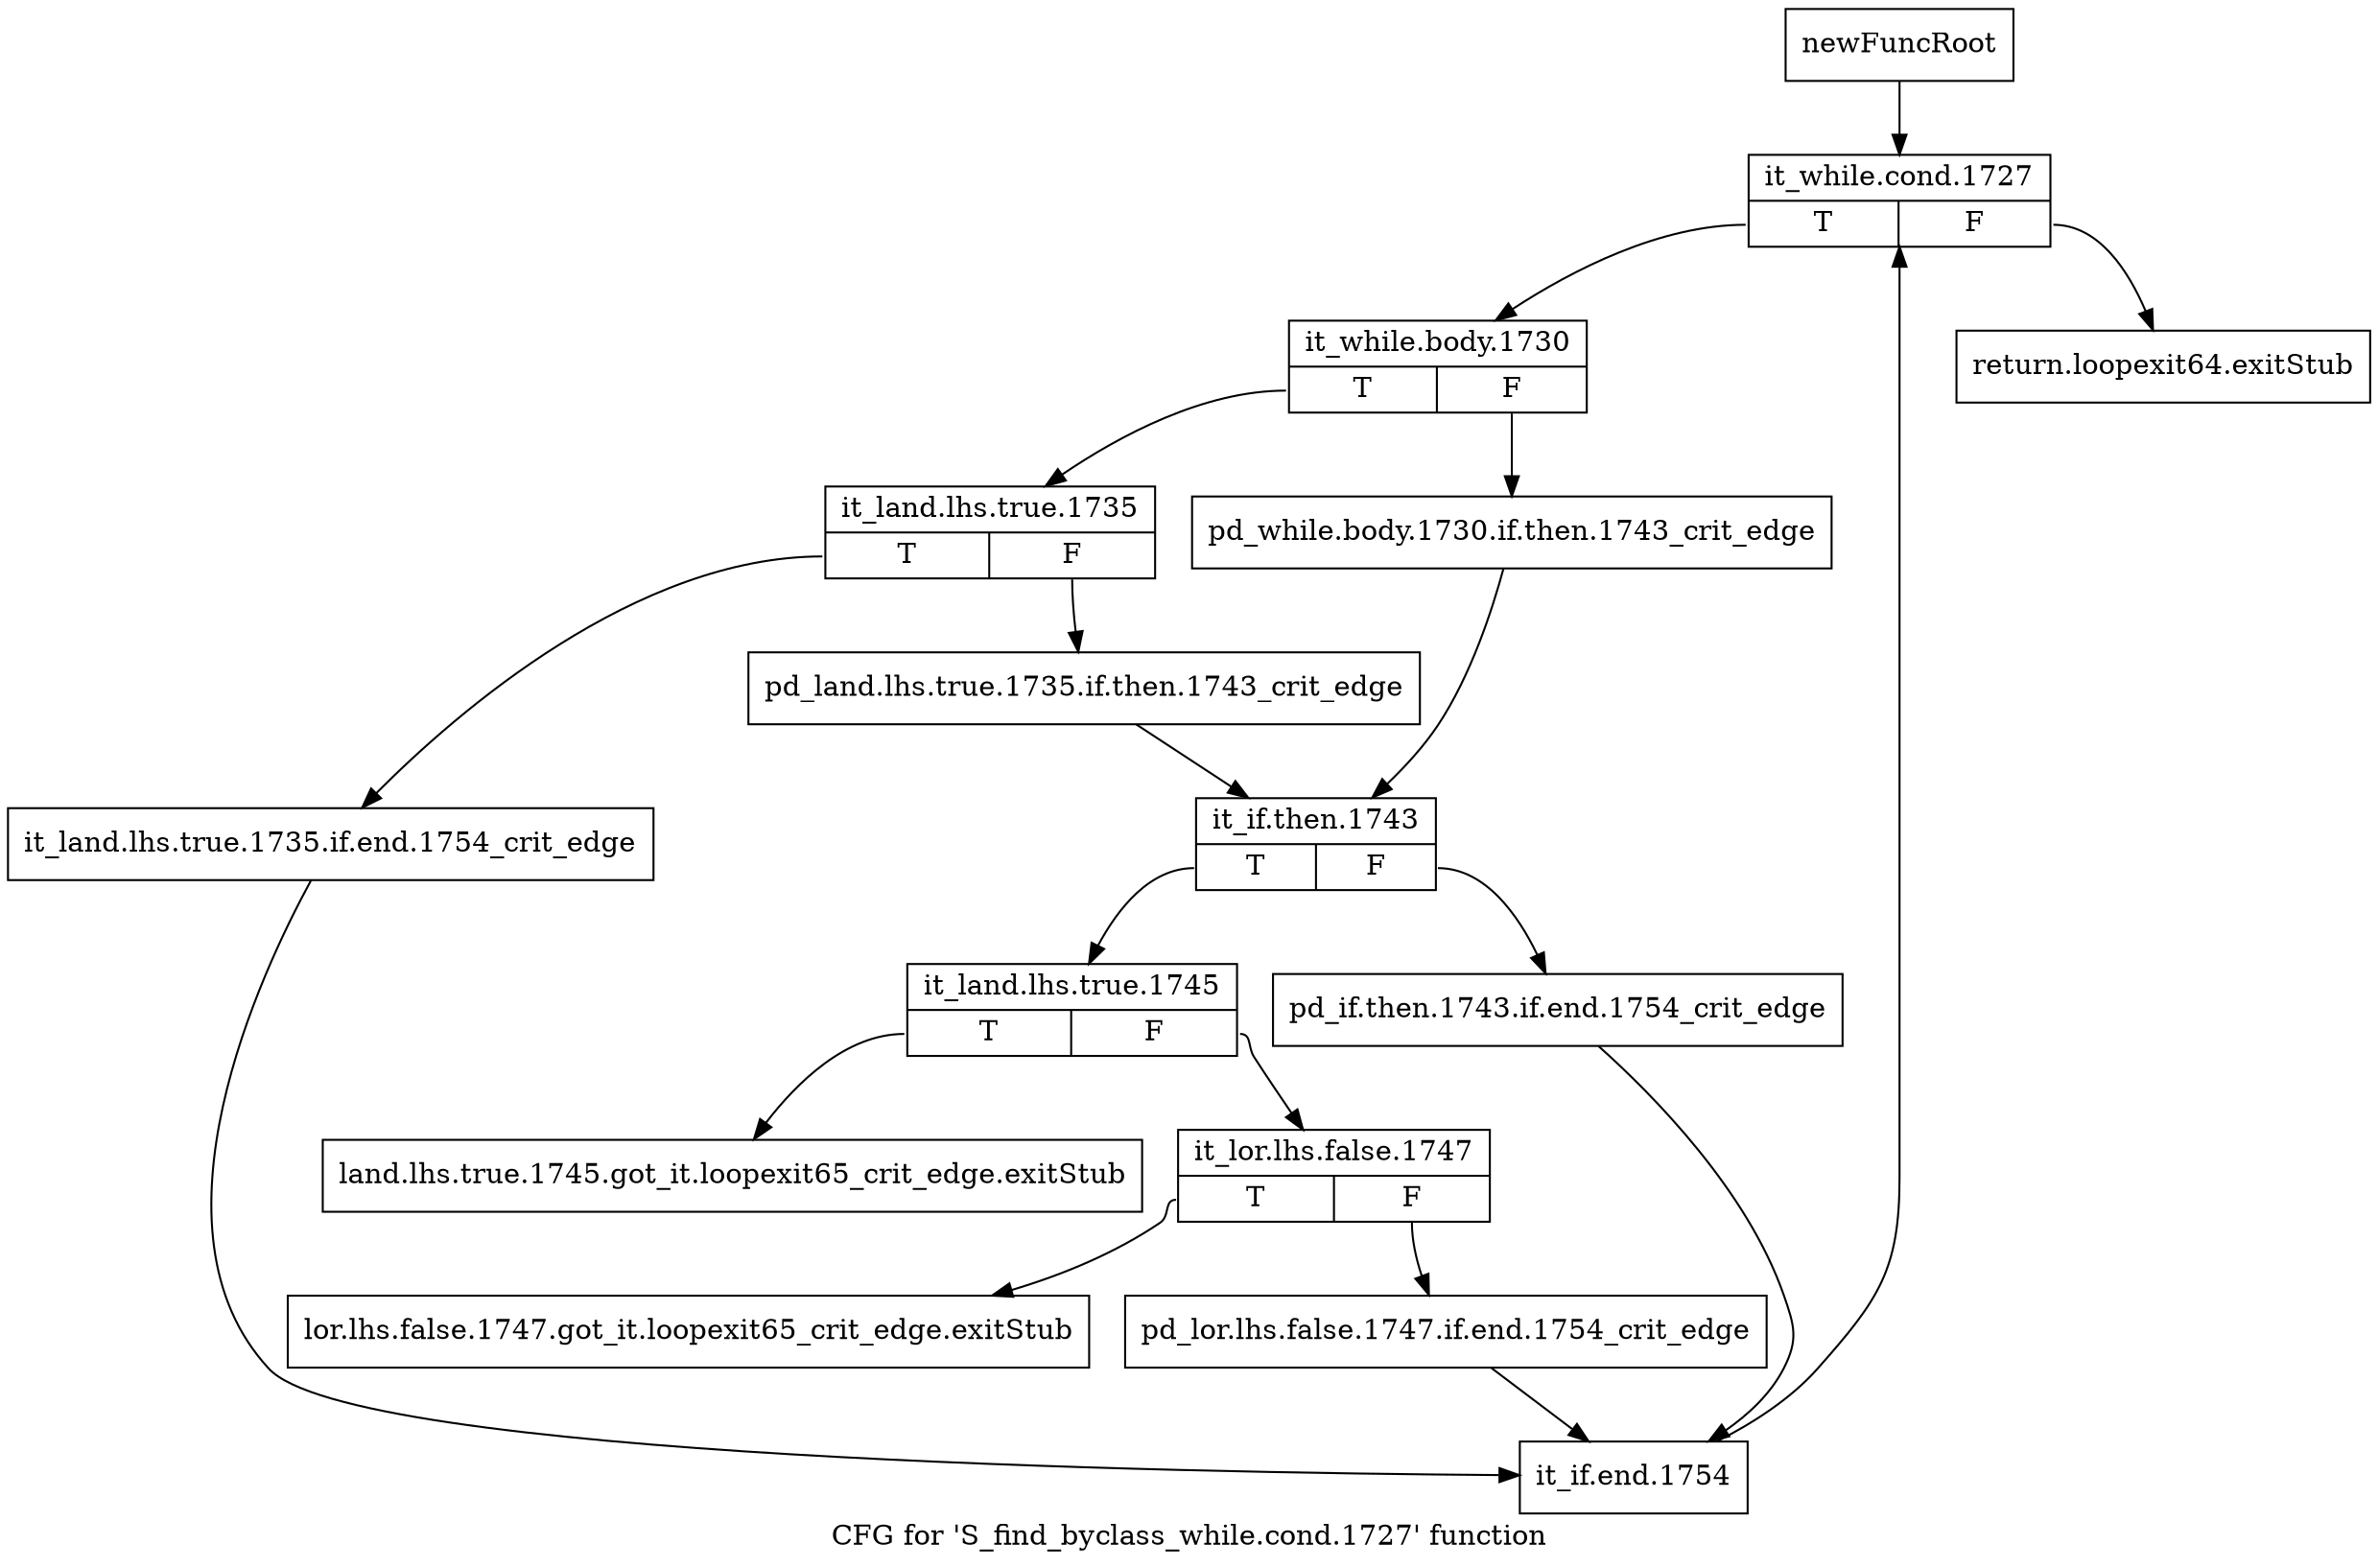 digraph "CFG for 'S_find_byclass_while.cond.1727' function" {
	label="CFG for 'S_find_byclass_while.cond.1727' function";

	Node0x52d1df0 [shape=record,label="{newFuncRoot}"];
	Node0x52d1df0 -> Node0x52d1f30;
	Node0x52d1e40 [shape=record,label="{return.loopexit64.exitStub}"];
	Node0x52d1e90 [shape=record,label="{land.lhs.true.1745.got_it.loopexit65_crit_edge.exitStub}"];
	Node0x52d1ee0 [shape=record,label="{lor.lhs.false.1747.got_it.loopexit65_crit_edge.exitStub}"];
	Node0x52d1f30 [shape=record,label="{it_while.cond.1727|{<s0>T|<s1>F}}"];
	Node0x52d1f30:s0 -> Node0x52d1f80;
	Node0x52d1f30:s1 -> Node0x52d1e40;
	Node0x52d1f80 [shape=record,label="{it_while.body.1730|{<s0>T|<s1>F}}"];
	Node0x52d1f80:s0 -> Node0x52d2020;
	Node0x52d1f80:s1 -> Node0x52d1fd0;
	Node0x52d1fd0 [shape=record,label="{pd_while.body.1730.if.then.1743_crit_edge}"];
	Node0x52d1fd0 -> Node0x52d20c0;
	Node0x52d2020 [shape=record,label="{it_land.lhs.true.1735|{<s0>T|<s1>F}}"];
	Node0x52d2020:s0 -> Node0x52d2250;
	Node0x52d2020:s1 -> Node0x52d2070;
	Node0x52d2070 [shape=record,label="{pd_land.lhs.true.1735.if.then.1743_crit_edge}"];
	Node0x52d2070 -> Node0x52d20c0;
	Node0x52d20c0 [shape=record,label="{it_if.then.1743|{<s0>T|<s1>F}}"];
	Node0x52d20c0:s0 -> Node0x52d2160;
	Node0x52d20c0:s1 -> Node0x52d2110;
	Node0x52d2110 [shape=record,label="{pd_if.then.1743.if.end.1754_crit_edge}"];
	Node0x52d2110 -> Node0x52d22a0;
	Node0x52d2160 [shape=record,label="{it_land.lhs.true.1745|{<s0>T|<s1>F}}"];
	Node0x52d2160:s0 -> Node0x52d1e90;
	Node0x52d2160:s1 -> Node0x52d21b0;
	Node0x52d21b0 [shape=record,label="{it_lor.lhs.false.1747|{<s0>T|<s1>F}}"];
	Node0x52d21b0:s0 -> Node0x52d1ee0;
	Node0x52d21b0:s1 -> Node0x52d2200;
	Node0x52d2200 [shape=record,label="{pd_lor.lhs.false.1747.if.end.1754_crit_edge}"];
	Node0x52d2200 -> Node0x52d22a0;
	Node0x52d2250 [shape=record,label="{it_land.lhs.true.1735.if.end.1754_crit_edge}"];
	Node0x52d2250 -> Node0x52d22a0;
	Node0x52d22a0 [shape=record,label="{it_if.end.1754}"];
	Node0x52d22a0 -> Node0x52d1f30;
}
